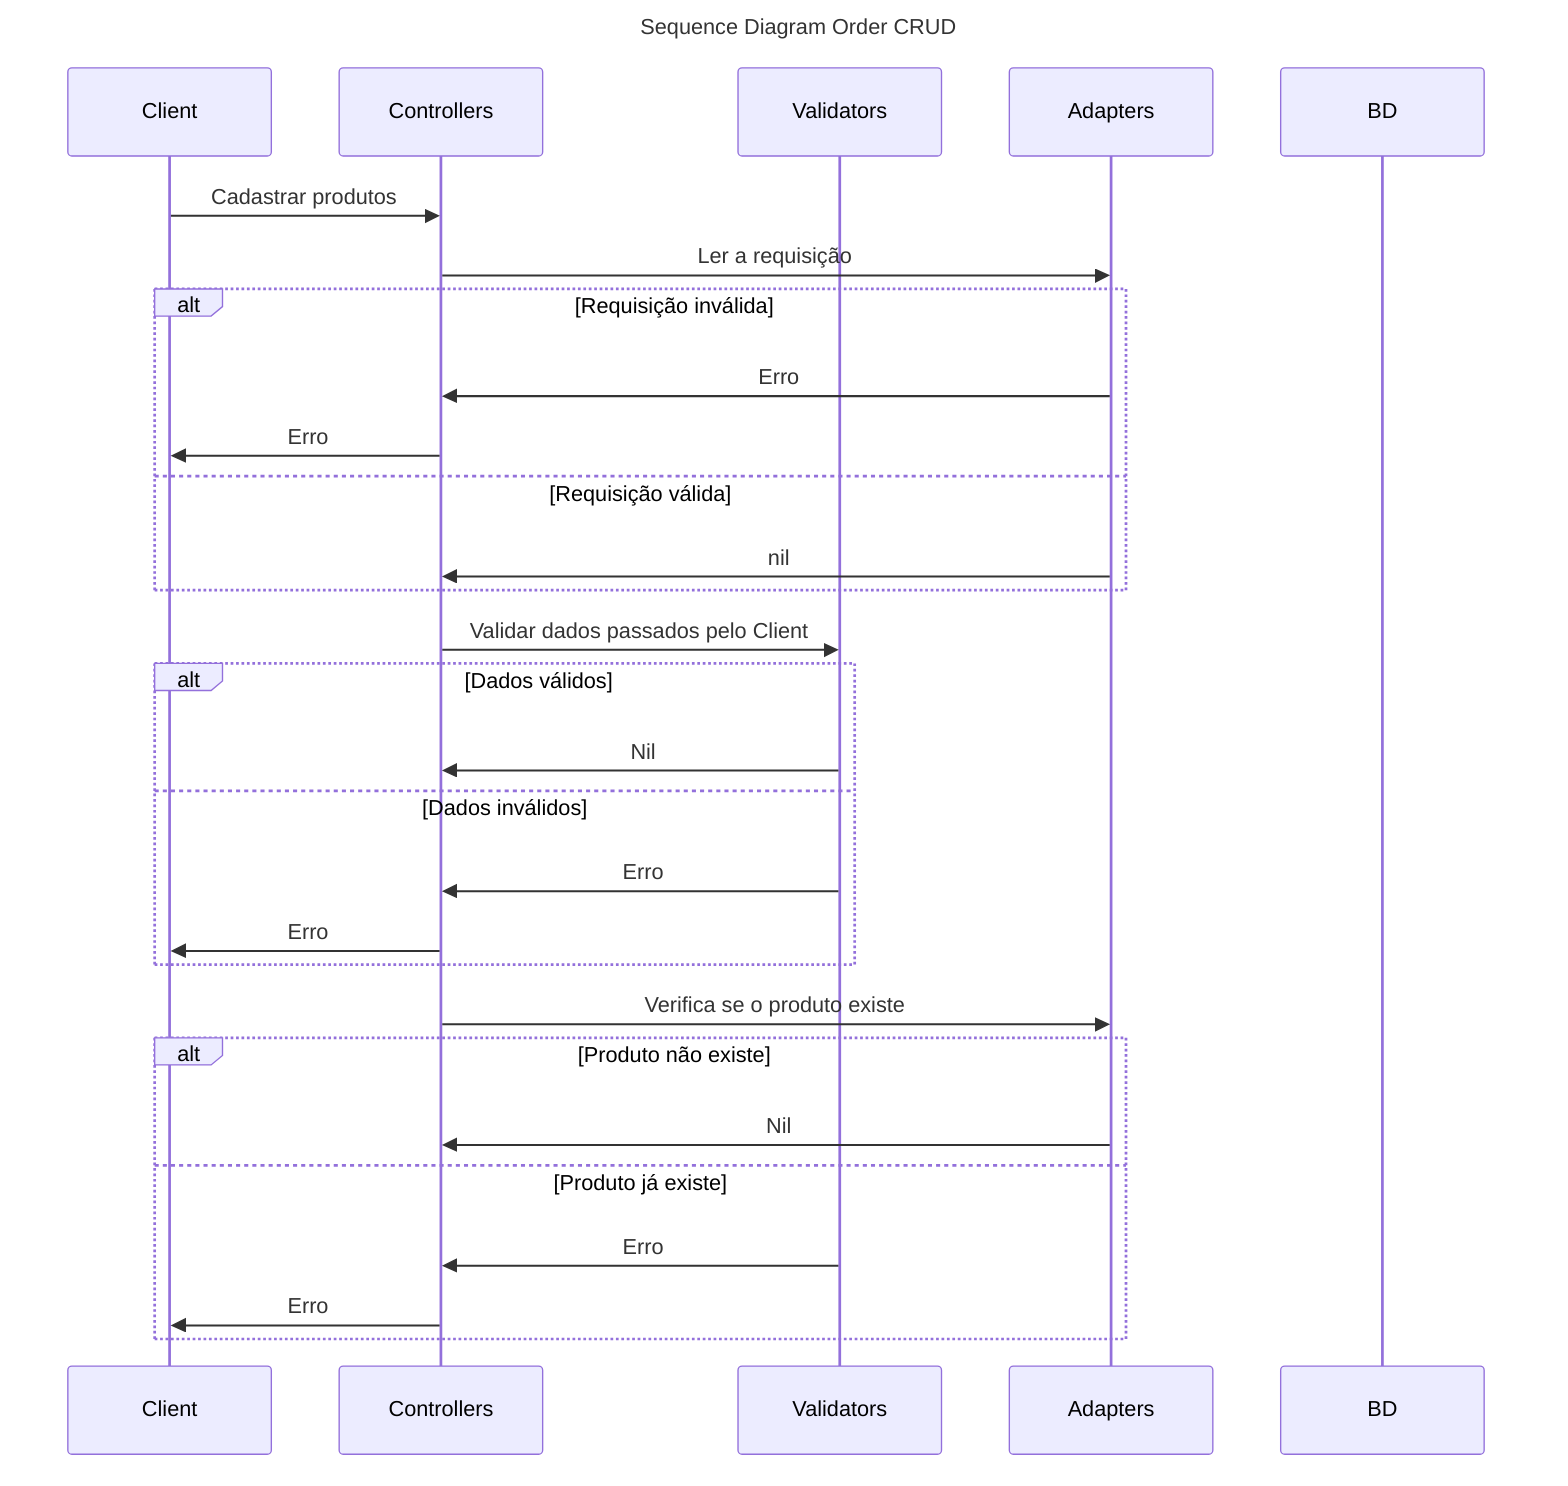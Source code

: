 ---
title: Sequence Diagram Order CRUD
---

sequenceDiagram
    participant Client
    participant Controllers
    participant Validators
    participant Adapters
    participant BD


    Client->>Controllers: Cadastrar produtos
    Controllers->>Adapters: Ler a requisição
    alt  Requisição inválida
        Adapters->>Controllers: Erro
        Controllers->>Client: Erro
    else Requisição válida
        Adapters->>Controllers: nil
    end
    Controllers->>Validators: Validar dados passados pelo Client
    alt  Dados válidos
        Validators->>Controllers: Nil
    else Dados inválidos
        Validators->>Controllers: Erro
        Controllers->>Client: Erro
    end
    Controllers->>Adapters: Verifica se o produto existe
    alt  Produto não existe
        Adapters->>Controllers: Nil
    else Produto já existe
        Validators->>Controllers: Erro
        Controllers->>Client: Erro
    end